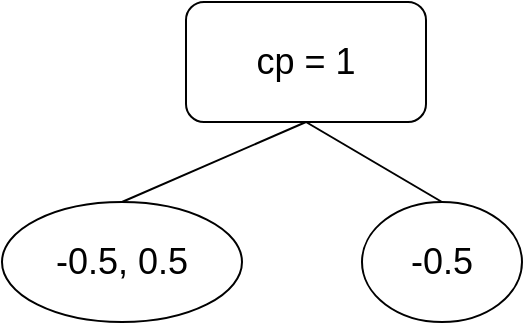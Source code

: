 <mxfile version="14.5.8" type="device"><diagram id="mT4-lGhHrrN3_f28Bw6D" name="Page-1"><mxGraphModel dx="1598" dy="879" grid="1" gridSize="10" guides="1" tooltips="1" connect="1" arrows="1" fold="1" page="1" pageScale="1" pageWidth="850" pageHeight="1100" math="0" shadow="0"><root><mxCell id="0"/><mxCell id="1" parent="0"/><mxCell id="m6N--ekfHRvxg4dcVZNJ-1" value="&lt;font style=&quot;font-size: 18px&quot;&gt;cp = 1&lt;/font&gt;" style="rounded=1;whiteSpace=wrap;html=1;" vertex="1" parent="1"><mxGeometry x="312" y="230" width="120" height="60" as="geometry"/></mxCell><mxCell id="m6N--ekfHRvxg4dcVZNJ-2" value="&lt;font style=&quot;font-size: 18px&quot;&gt;-0.5, 0.5&lt;/font&gt;" style="ellipse;whiteSpace=wrap;html=1;" vertex="1" parent="1"><mxGeometry x="220" y="330" width="120" height="60" as="geometry"/></mxCell><mxCell id="m6N--ekfHRvxg4dcVZNJ-3" value="&lt;font style=&quot;font-size: 18px&quot;&gt;-0.5&lt;/font&gt;" style="ellipse;whiteSpace=wrap;html=1;" vertex="1" parent="1"><mxGeometry x="400" y="330" width="80" height="60" as="geometry"/></mxCell><mxCell id="m6N--ekfHRvxg4dcVZNJ-4" value="" style="endArrow=none;html=1;exitX=0.5;exitY=1;exitDx=0;exitDy=0;entryX=0.5;entryY=0;entryDx=0;entryDy=0;" edge="1" parent="1" source="m6N--ekfHRvxg4dcVZNJ-1" target="m6N--ekfHRvxg4dcVZNJ-2"><mxGeometry width="50" height="50" relative="1" as="geometry"><mxPoint x="400" y="470" as="sourcePoint"/><mxPoint x="450" y="420" as="targetPoint"/></mxGeometry></mxCell><mxCell id="m6N--ekfHRvxg4dcVZNJ-5" value="" style="endArrow=none;html=1;exitX=0.5;exitY=1;exitDx=0;exitDy=0;entryX=0.5;entryY=0;entryDx=0;entryDy=0;" edge="1" parent="1" source="m6N--ekfHRvxg4dcVZNJ-1" target="m6N--ekfHRvxg4dcVZNJ-3"><mxGeometry width="50" height="50" relative="1" as="geometry"><mxPoint x="400" y="470" as="sourcePoint"/><mxPoint x="450" y="420" as="targetPoint"/></mxGeometry></mxCell></root></mxGraphModel></diagram></mxfile>